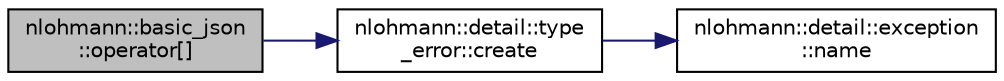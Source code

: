 digraph "nlohmann::basic_json::operator[]"
{
 // INTERACTIVE_SVG=YES
  edge [fontname="Helvetica",fontsize="10",labelfontname="Helvetica",labelfontsize="10"];
  node [fontname="Helvetica",fontsize="10",shape=record];
  rankdir="LR";
  Node385 [label="nlohmann::basic_json\l::operator[]",height=0.2,width=0.4,color="black", fillcolor="grey75", style="filled", fontcolor="black"];
  Node385 -> Node386 [color="midnightblue",fontsize="10",style="solid",fontname="Helvetica"];
  Node386 [label="nlohmann::detail::type\l_error::create",height=0.2,width=0.4,color="black", fillcolor="white", style="filled",URL="$classnlohmann_1_1detail_1_1type__error.html#aecc083aea4b698c33d042670ba50c10f"];
  Node386 -> Node387 [color="midnightblue",fontsize="10",style="solid",fontname="Helvetica"];
  Node387 [label="nlohmann::detail::exception\l::name",height=0.2,width=0.4,color="black", fillcolor="white", style="filled",URL="$classnlohmann_1_1detail_1_1exception.html#abf41a7e9178356314082284e6cfea278"];
}
